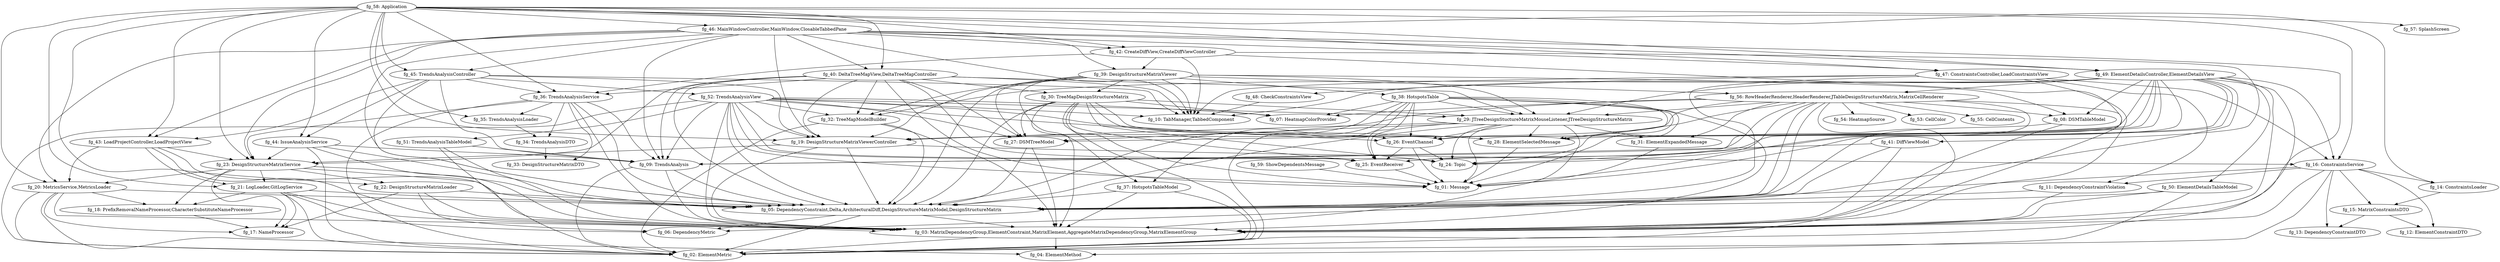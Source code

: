 digraph G { 
"fg_03: MatrixDependencyGroup,ElementConstraint,MatrixElement,AggregateMatrixDependencyGroup,MatrixElementGroup" -> "fg_02: ElementMetric"; 
"fg_03: MatrixDependencyGroup,ElementConstraint,MatrixElement,AggregateMatrixDependencyGroup,MatrixElementGroup" -> "fg_04: ElementMethod"; 
"fg_05: DependencyConstraint,Delta,ArchitecturalDiff,DesignStructureMatrixModel,DesignStructureMatrix" -> "fg_02: ElementMetric"; 
"fg_05: DependencyConstraint,Delta,ArchitecturalDiff,DesignStructureMatrixModel,DesignStructureMatrix" -> "fg_06: DependencyMetric"; 
"fg_05: DependencyConstraint,Delta,ArchitecturalDiff,DesignStructureMatrixModel,DesignStructureMatrix" -> "fg_03: MatrixDependencyGroup,ElementConstraint,MatrixElement,AggregateMatrixDependencyGroup,MatrixElementGroup"; 
"fg_08: DSMTableModel" -> "fg_05: DependencyConstraint,Delta,ArchitecturalDiff,DesignStructureMatrixModel,DesignStructureMatrix"; 
"fg_08: DSMTableModel" -> "fg_03: MatrixDependencyGroup,ElementConstraint,MatrixElement,AggregateMatrixDependencyGroup,MatrixElementGroup"; 
"fg_09: TrendsAnalysis" -> "fg_02: ElementMetric"; 
"fg_09: TrendsAnalysis" -> "fg_05: DependencyConstraint,Delta,ArchitecturalDiff,DesignStructureMatrixModel,DesignStructureMatrix"; 
"fg_09: TrendsAnalysis" -> "fg_03: MatrixDependencyGroup,ElementConstraint,MatrixElement,AggregateMatrixDependencyGroup,MatrixElementGroup"; 
"fg_11: DependencyConstraintViolation" -> "fg_05: DependencyConstraint,Delta,ArchitecturalDiff,DesignStructureMatrixModel,DesignStructureMatrix"; 
"fg_11: DependencyConstraintViolation" -> "fg_03: MatrixDependencyGroup,ElementConstraint,MatrixElement,AggregateMatrixDependencyGroup,MatrixElementGroup"; 
"fg_14: ConstraintsLoader" -> "fg_15: MatrixConstraintsDTO"; 
"fg_15: MatrixConstraintsDTO" -> "fg_13: DependencyConstraintDTO"; 
"fg_15: MatrixConstraintsDTO" -> "fg_12: ElementConstraintDTO"; 
"fg_16: ConstraintsService" -> "fg_13: DependencyConstraintDTO"; 
"fg_16: ConstraintsService" -> "fg_15: MatrixConstraintsDTO"; 
"fg_16: ConstraintsService" -> "fg_05: DependencyConstraint,Delta,ArchitecturalDiff,DesignStructureMatrixModel,DesignStructureMatrix"; 
"fg_16: ConstraintsService" -> "fg_02: ElementMetric"; 
"fg_16: ConstraintsService" -> "fg_12: ElementConstraintDTO"; 
"fg_16: ConstraintsService" -> "fg_14: ConstraintsLoader"; 
"fg_16: ConstraintsService" -> "fg_03: MatrixDependencyGroup,ElementConstraint,MatrixElement,AggregateMatrixDependencyGroup,MatrixElementGroup"; 
"fg_16: ConstraintsService" -> "fg_11: DependencyConstraintViolation"; 
"fg_18: PrefixRemovalNameProcessor,CharacterSubstituteNameProcessor" -> "fg_17: NameProcessor"; 
"fg_19: DesignStructureMatrixViewerController" -> "fg_05: DependencyConstraint,Delta,ArchitecturalDiff,DesignStructureMatrixModel,DesignStructureMatrix"; 
"fg_19: DesignStructureMatrixViewerController" -> "fg_16: ConstraintsService"; 
"fg_19: DesignStructureMatrixViewerController" -> "fg_23: DesignStructureMatrixService"; 
"fg_19: DesignStructureMatrixViewerController" -> "fg_03: MatrixDependencyGroup,ElementConstraint,MatrixElement,AggregateMatrixDependencyGroup,MatrixElementGroup"; 
"fg_20: MetricsService,MetricsLoader" -> "fg_05: DependencyConstraint,Delta,ArchitecturalDiff,DesignStructureMatrixModel,DesignStructureMatrix"; 
"fg_20: MetricsService,MetricsLoader" -> "fg_02: ElementMetric"; 
"fg_20: MetricsService,MetricsLoader" -> "fg_18: PrefixRemovalNameProcessor,CharacterSubstituteNameProcessor"; 
"fg_20: MetricsService,MetricsLoader" -> "fg_17: NameProcessor"; 
"fg_20: MetricsService,MetricsLoader" -> "fg_04: ElementMethod"; 
"fg_20: MetricsService,MetricsLoader" -> "fg_03: MatrixDependencyGroup,ElementConstraint,MatrixElement,AggregateMatrixDependencyGroup,MatrixElementGroup"; 
"fg_21: LogLoader,GitLogService" -> "fg_02: ElementMetric"; 
"fg_21: LogLoader,GitLogService" -> "fg_05: DependencyConstraint,Delta,ArchitecturalDiff,DesignStructureMatrixModel,DesignStructureMatrix"; 
"fg_21: LogLoader,GitLogService" -> "fg_06: DependencyMetric"; 
"fg_21: LogLoader,GitLogService" -> "fg_18: PrefixRemovalNameProcessor,CharacterSubstituteNameProcessor"; 
"fg_21: LogLoader,GitLogService" -> "fg_17: NameProcessor"; 
"fg_21: LogLoader,GitLogService" -> "fg_03: MatrixDependencyGroup,ElementConstraint,MatrixElement,AggregateMatrixDependencyGroup,MatrixElementGroup"; 
"fg_22: DesignStructureMatrixLoader" -> "fg_05: DependencyConstraint,Delta,ArchitecturalDiff,DesignStructureMatrixModel,DesignStructureMatrix"; 
"fg_22: DesignStructureMatrixLoader" -> "fg_06: DependencyMetric"; 
"fg_22: DesignStructureMatrixLoader" -> "fg_17: NameProcessor"; 
"fg_22: DesignStructureMatrixLoader" -> "fg_03: MatrixDependencyGroup,ElementConstraint,MatrixElement,AggregateMatrixDependencyGroup,MatrixElementGroup"; 
"fg_23: DesignStructureMatrixService" -> "fg_05: DependencyConstraint,Delta,ArchitecturalDiff,DesignStructureMatrixModel,DesignStructureMatrix"; 
"fg_23: DesignStructureMatrixService" -> "fg_18: PrefixRemovalNameProcessor,CharacterSubstituteNameProcessor"; 
"fg_23: DesignStructureMatrixService" -> "fg_17: NameProcessor"; 
"fg_23: DesignStructureMatrixService" -> "fg_21: LogLoader,GitLogService"; 
"fg_23: DesignStructureMatrixService" -> "fg_22: DesignStructureMatrixLoader"; 
"fg_23: DesignStructureMatrixService" -> "fg_03: MatrixDependencyGroup,ElementConstraint,MatrixElement,AggregateMatrixDependencyGroup,MatrixElementGroup"; 
"fg_23: DesignStructureMatrixService" -> "fg_20: MetricsService,MetricsLoader"; 
"fg_25: EventReceiver" -> "fg_01: Message"; 
"fg_26: EventChannel" -> "fg_25: EventReceiver"; 
"fg_26: EventChannel" -> "fg_24: Topic"; 
"fg_26: EventChannel" -> "fg_01: Message"; 
"fg_27: DSMTreeModel" -> "fg_05: DependencyConstraint,Delta,ArchitecturalDiff,DesignStructureMatrixModel,DesignStructureMatrix"; 
"fg_27: DSMTreeModel" -> "fg_03: MatrixDependencyGroup,ElementConstraint,MatrixElement,AggregateMatrixDependencyGroup,MatrixElementGroup"; 
"fg_28: ElementSelectedMessage" -> "fg_01: Message"; 
"fg_29: JTreeDesignStuctureMatrixMouseListener,JTreeDesignStructureMatrix" -> "fg_28: ElementSelectedMessage"; 
"fg_29: JTreeDesignStuctureMatrixMouseListener,JTreeDesignStructureMatrix" -> "fg_05: DependencyConstraint,Delta,ArchitecturalDiff,DesignStructureMatrixModel,DesignStructureMatrix"; 
"fg_29: JTreeDesignStuctureMatrixMouseListener,JTreeDesignStructureMatrix" -> "fg_25: EventReceiver"; 
"fg_29: JTreeDesignStuctureMatrixMouseListener,JTreeDesignStructureMatrix" -> "fg_19: DesignStructureMatrixViewerController"; 
"fg_29: JTreeDesignStuctureMatrixMouseListener,JTreeDesignStructureMatrix" -> "fg_27: DSMTreeModel"; 
"fg_29: JTreeDesignStuctureMatrixMouseListener,JTreeDesignStructureMatrix" -> "fg_26: EventChannel"; 
"fg_29: JTreeDesignStuctureMatrixMouseListener,JTreeDesignStructureMatrix" -> "fg_03: MatrixDependencyGroup,ElementConstraint,MatrixElement,AggregateMatrixDependencyGroup,MatrixElementGroup"; 
"fg_29: JTreeDesignStuctureMatrixMouseListener,JTreeDesignStructureMatrix" -> "fg_31: ElementExpandedMessage"; 
"fg_29: JTreeDesignStuctureMatrixMouseListener,JTreeDesignStructureMatrix" -> "fg_01: Message"; 
"fg_29: JTreeDesignStuctureMatrixMouseListener,JTreeDesignStructureMatrix" -> "fg_24: Topic"; 
"fg_30: TreeMapDesignStructureMatrix" -> "fg_05: DependencyConstraint,Delta,ArchitecturalDiff,DesignStructureMatrixModel,DesignStructureMatrix"; 
"fg_30: TreeMapDesignStructureMatrix" -> "fg_02: ElementMetric"; 
"fg_30: TreeMapDesignStructureMatrix" -> "fg_28: ElementSelectedMessage"; 
"fg_30: TreeMapDesignStructureMatrix" -> "fg_29: JTreeDesignStuctureMatrixMouseListener,JTreeDesignStructureMatrix"; 
"fg_30: TreeMapDesignStructureMatrix" -> "fg_25: EventReceiver"; 
"fg_30: TreeMapDesignStructureMatrix" -> "fg_27: DSMTreeModel"; 
"fg_30: TreeMapDesignStructureMatrix" -> "fg_26: EventChannel"; 
"fg_30: TreeMapDesignStructureMatrix" -> "fg_07: HeatmapColorProvider"; 
"fg_30: TreeMapDesignStructureMatrix" -> "fg_01: Message"; 
"fg_30: TreeMapDesignStructureMatrix" -> "fg_24: Topic"; 
"fg_30: TreeMapDesignStructureMatrix" -> "fg_03: MatrixDependencyGroup,ElementConstraint,MatrixElement,AggregateMatrixDependencyGroup,MatrixElementGroup"; 
"fg_31: ElementExpandedMessage" -> "fg_01: Message"; 
"fg_32: TreeMapModelBuilder" -> "fg_02: ElementMetric"; 
"fg_32: TreeMapModelBuilder" -> "fg_05: DependencyConstraint,Delta,ArchitecturalDiff,DesignStructureMatrixModel,DesignStructureMatrix"; 
"fg_32: TreeMapModelBuilder" -> "fg_03: MatrixDependencyGroup,ElementConstraint,MatrixElement,AggregateMatrixDependencyGroup,MatrixElementGroup"; 
"fg_34: TrendsAnalysisDTO" -> "fg_33: DesignStructureMatrixDTO"; 
"fg_35: TrendsAnalysisLoader" -> "fg_34: TrendsAnalysisDTO"; 
"fg_36: TrendsAnalysisService" -> "fg_35: TrendsAnalysisLoader"; 
"fg_36: TrendsAnalysisService" -> "fg_02: ElementMetric"; 
"fg_36: TrendsAnalysisService" -> "fg_05: DependencyConstraint,Delta,ArchitecturalDiff,DesignStructureMatrixModel,DesignStructureMatrix"; 
"fg_36: TrendsAnalysisService" -> "fg_09: TrendsAnalysis"; 
"fg_36: TrendsAnalysisService" -> "fg_33: DesignStructureMatrixDTO"; 
"fg_36: TrendsAnalysisService" -> "fg_34: TrendsAnalysisDTO"; 
"fg_36: TrendsAnalysisService" -> "fg_23: DesignStructureMatrixService"; 
"fg_36: TrendsAnalysisService" -> "fg_03: MatrixDependencyGroup,ElementConstraint,MatrixElement,AggregateMatrixDependencyGroup,MatrixElementGroup"; 
"fg_37: HotspotsTableModel" -> "fg_05: DependencyConstraint,Delta,ArchitecturalDiff,DesignStructureMatrixModel,DesignStructureMatrix"; 
"fg_37: HotspotsTableModel" -> "fg_02: ElementMetric"; 
"fg_37: HotspotsTableModel" -> "fg_03: MatrixDependencyGroup,ElementConstraint,MatrixElement,AggregateMatrixDependencyGroup,MatrixElementGroup"; 
"fg_38: HotspotsTable" -> "fg_02: ElementMetric"; 
"fg_38: HotspotsTable" -> "fg_28: ElementSelectedMessage"; 
"fg_38: HotspotsTable" -> "fg_05: DependencyConstraint,Delta,ArchitecturalDiff,DesignStructureMatrixModel,DesignStructureMatrix"; 
"fg_38: HotspotsTable" -> "fg_29: JTreeDesignStuctureMatrixMouseListener,JTreeDesignStructureMatrix"; 
"fg_38: HotspotsTable" -> "fg_25: EventReceiver"; 
"fg_38: HotspotsTable" -> "fg_37: HotspotsTableModel"; 
"fg_38: HotspotsTable" -> "fg_07: HeatmapColorProvider"; 
"fg_38: HotspotsTable" -> "fg_26: EventChannel"; 
"fg_38: HotspotsTable" -> "fg_24: Topic"; 
"fg_38: HotspotsTable" -> "fg_01: Message"; 
"fg_38: HotspotsTable" -> "fg_03: MatrixDependencyGroup,ElementConstraint,MatrixElement,AggregateMatrixDependencyGroup,MatrixElementGroup"; 
"fg_39: DesignStructureMatrixViewer" -> "fg_05: DependencyConstraint,Delta,ArchitecturalDiff,DesignStructureMatrixModel,DesignStructureMatrix"; 
"fg_39: DesignStructureMatrixViewer" -> "fg_56: RowHeaderRenderer,HeaderRenderer,JTableDesignStructureMatrix,MatrixCellRenderer"; 
"fg_39: DesignStructureMatrixViewer" -> "fg_30: TreeMapDesignStructureMatrix"; 
"fg_39: DesignStructureMatrixViewer" -> "fg_29: JTreeDesignStuctureMatrixMouseListener,JTreeDesignStructureMatrix"; 
"fg_39: DesignStructureMatrixViewer" -> "fg_38: HotspotsTable"; 
"fg_39: DesignStructureMatrixViewer" -> "fg_08: DSMTableModel"; 
"fg_39: DesignStructureMatrixViewer" -> "fg_19: DesignStructureMatrixViewerController"; 
"fg_39: DesignStructureMatrixViewer" -> "fg_27: DSMTreeModel"; 
"fg_39: DesignStructureMatrixViewer" -> "fg_37: HotspotsTableModel"; 
"fg_39: DesignStructureMatrixViewer" -> "fg_10: TabManager,TabbedComponent"; 
"fg_39: DesignStructureMatrixViewer" -> "fg_32: TreeMapModelBuilder"; 
"fg_40: DeltaTreeMapView,DeltaTreeMapController" -> "fg_05: DependencyConstraint,Delta,ArchitecturalDiff,DesignStructureMatrixModel,DesignStructureMatrix"; 
"fg_40: DeltaTreeMapView,DeltaTreeMapController" -> "fg_30: TreeMapDesignStructureMatrix"; 
"fg_40: DeltaTreeMapView,DeltaTreeMapController" -> "fg_29: JTreeDesignStuctureMatrixMouseListener,JTreeDesignStructureMatrix"; 
"fg_40: DeltaTreeMapView,DeltaTreeMapController" -> "fg_09: TrendsAnalysis"; 
"fg_40: DeltaTreeMapView,DeltaTreeMapController" -> "fg_19: DesignStructureMatrixViewerController"; 
"fg_40: DeltaTreeMapView,DeltaTreeMapController" -> "fg_25: EventReceiver"; 
"fg_40: DeltaTreeMapView,DeltaTreeMapController" -> "fg_27: DSMTreeModel"; 
"fg_40: DeltaTreeMapView,DeltaTreeMapController" -> "fg_36: TrendsAnalysisService"; 
"fg_40: DeltaTreeMapView,DeltaTreeMapController" -> "fg_23: DesignStructureMatrixService"; 
"fg_40: DeltaTreeMapView,DeltaTreeMapController" -> "fg_10: TabManager,TabbedComponent"; 
"fg_40: DeltaTreeMapView,DeltaTreeMapController" -> "fg_32: TreeMapModelBuilder"; 
"fg_40: DeltaTreeMapView,DeltaTreeMapController" -> "fg_01: Message"; 
"fg_41: DiffViewModel" -> "fg_05: DependencyConstraint,Delta,ArchitecturalDiff,DesignStructureMatrixModel,DesignStructureMatrix"; 
"fg_41: DiffViewModel" -> "fg_09: TrendsAnalysis"; 
"fg_41: DiffViewModel" -> "fg_03: MatrixDependencyGroup,ElementConstraint,MatrixElement,AggregateMatrixDependencyGroup,MatrixElementGroup"; 
"fg_42: CreateDiffView,CreateDiffViewController" -> "fg_09: TrendsAnalysis"; 
"fg_42: CreateDiffView,CreateDiffViewController" -> "fg_36: TrendsAnalysisService"; 
"fg_42: CreateDiffView,CreateDiffViewController" -> "fg_41: DiffViewModel"; 
"fg_42: CreateDiffView,CreateDiffViewController" -> "fg_10: TabManager,TabbedComponent"; 
"fg_42: CreateDiffView,CreateDiffViewController" -> "fg_39: DesignStructureMatrixViewer"; 
"fg_43: LoadProjectController,LoadProjectView" -> "fg_05: DependencyConstraint,Delta,ArchitecturalDiff,DesignStructureMatrixModel,DesignStructureMatrix"; 
"fg_43: LoadProjectController,LoadProjectView" -> "fg_21: LogLoader,GitLogService"; 
"fg_43: LoadProjectController,LoadProjectView" -> "fg_23: DesignStructureMatrixService"; 
"fg_43: LoadProjectController,LoadProjectView" -> "fg_03: MatrixDependencyGroup,ElementConstraint,MatrixElement,AggregateMatrixDependencyGroup,MatrixElementGroup"; 
"fg_43: LoadProjectController,LoadProjectView" -> "fg_20: MetricsService,MetricsLoader"; 
"fg_44: IssueAnalysisService" -> "fg_05: DependencyConstraint,Delta,ArchitecturalDiff,DesignStructureMatrixModel,DesignStructureMatrix"; 
"fg_44: IssueAnalysisService" -> "fg_02: ElementMetric"; 
"fg_44: IssueAnalysisService" -> "fg_09: TrendsAnalysis"; 
"fg_44: IssueAnalysisService" -> "fg_23: DesignStructureMatrixService"; 
"fg_44: IssueAnalysisService" -> "fg_03: MatrixDependencyGroup,ElementConstraint,MatrixElement,AggregateMatrixDependencyGroup,MatrixElementGroup"; 
"fg_45: TrendsAnalysisController" -> "fg_05: DependencyConstraint,Delta,ArchitecturalDiff,DesignStructureMatrixModel,DesignStructureMatrix"; 
"fg_45: TrendsAnalysisController" -> "fg_09: TrendsAnalysis"; 
"fg_45: TrendsAnalysisController" -> "fg_52: TrendsAnalysisView"; 
"fg_45: TrendsAnalysisController" -> "fg_19: DesignStructureMatrixViewerController"; 
"fg_45: TrendsAnalysisController" -> "fg_36: TrendsAnalysisService"; 
"fg_45: TrendsAnalysisController" -> "fg_10: TabManager,TabbedComponent"; 
"fg_45: TrendsAnalysisController" -> "fg_44: IssueAnalysisService"; 
"fg_45: TrendsAnalysisController" -> "fg_43: LoadProjectController,LoadProjectView"; 
"fg_46: MainWindowController,MainWindow,ClosableTabbedPane" -> "fg_19: DesignStructureMatrixViewerController"; 
"fg_46: MainWindowController,MainWindow,ClosableTabbedPane" -> "fg_10: TabManager,TabbedComponent"; 
"fg_46: MainWindowController,MainWindow,ClosableTabbedPane" -> "fg_45: TrendsAnalysisController"; 
"fg_46: MainWindowController,MainWindow,ClosableTabbedPane" -> "fg_43: LoadProjectController,LoadProjectView"; 
"fg_46: MainWindowController,MainWindow,ClosableTabbedPane" -> "fg_42: CreateDiffView,CreateDiffViewController"; 
"fg_46: MainWindowController,MainWindow,ClosableTabbedPane" -> "fg_49: ElementDetailsController,ElementDetailsView"; 
"fg_46: MainWindowController,MainWindow,ClosableTabbedPane" -> "fg_47: ConstraintsController,LoadConstraintsView"; 
"fg_46: MainWindowController,MainWindow,ClosableTabbedPane" -> "fg_05: DependencyConstraint,Delta,ArchitecturalDiff,DesignStructureMatrixModel,DesignStructureMatrix"; 
"fg_46: MainWindowController,MainWindow,ClosableTabbedPane" -> "fg_09: TrendsAnalysis"; 
"fg_46: MainWindowController,MainWindow,ClosableTabbedPane" -> "fg_23: DesignStructureMatrixService"; 
"fg_46: MainWindowController,MainWindow,ClosableTabbedPane" -> "fg_39: DesignStructureMatrixViewer"; 
"fg_46: MainWindowController,MainWindow,ClosableTabbedPane" -> "fg_20: MetricsService,MetricsLoader"; 
"fg_46: MainWindowController,MainWindow,ClosableTabbedPane" -> "fg_03: MatrixDependencyGroup,ElementConstraint,MatrixElement,AggregateMatrixDependencyGroup,MatrixElementGroup"; 
"fg_46: MainWindowController,MainWindow,ClosableTabbedPane" -> "fg_40: DeltaTreeMapView,DeltaTreeMapController"; 
"fg_47: ConstraintsController,LoadConstraintsView" -> "fg_05: DependencyConstraint,Delta,ArchitecturalDiff,DesignStructureMatrixModel,DesignStructureMatrix"; 
"fg_47: ConstraintsController,LoadConstraintsView" -> "fg_16: ConstraintsService"; 
"fg_47: ConstraintsController,LoadConstraintsView" -> "fg_10: TabManager,TabbedComponent"; 
"fg_47: ConstraintsController,LoadConstraintsView" -> "fg_48: CheckConstraintsView"; 
"fg_47: ConstraintsController,LoadConstraintsView" -> "fg_03: MatrixDependencyGroup,ElementConstraint,MatrixElement,AggregateMatrixDependencyGroup,MatrixElementGroup"; 
"fg_47: ConstraintsController,LoadConstraintsView" -> "fg_11: DependencyConstraintViolation"; 
"fg_48: CheckConstraintsView" -> "fg_10: TabManager,TabbedComponent"; 
"fg_49: ElementDetailsController,ElementDetailsView" -> "fg_02: ElementMetric"; 
"fg_49: ElementDetailsController,ElementDetailsView" -> "fg_56: RowHeaderRenderer,HeaderRenderer,JTableDesignStructureMatrix,MatrixCellRenderer"; 
"fg_49: ElementDetailsController,ElementDetailsView" -> "fg_29: JTreeDesignStuctureMatrixMouseListener,JTreeDesignStructureMatrix"; 
"fg_49: ElementDetailsController,ElementDetailsView" -> "fg_08: DSMTableModel"; 
"fg_49: ElementDetailsController,ElementDetailsView" -> "fg_25: EventReceiver"; 
"fg_49: ElementDetailsController,ElementDetailsView" -> "fg_16: ConstraintsService"; 
"fg_49: ElementDetailsController,ElementDetailsView" -> "fg_19: DesignStructureMatrixViewerController"; 
"fg_49: ElementDetailsController,ElementDetailsView" -> "fg_10: TabManager,TabbedComponent"; 
"fg_49: ElementDetailsController,ElementDetailsView" -> "fg_26: EventChannel"; 
"fg_49: ElementDetailsController,ElementDetailsView" -> "fg_32: TreeMapModelBuilder"; 
"fg_49: ElementDetailsController,ElementDetailsView" -> "fg_01: Message"; 
"fg_49: ElementDetailsController,ElementDetailsView" -> "fg_05: DependencyConstraint,Delta,ArchitecturalDiff,DesignStructureMatrixModel,DesignStructureMatrix"; 
"fg_49: ElementDetailsController,ElementDetailsView" -> "fg_28: ElementSelectedMessage"; 
"fg_49: ElementDetailsController,ElementDetailsView" -> "fg_27: DSMTreeModel"; 
"fg_49: ElementDetailsController,ElementDetailsView" -> "fg_50: ElementDetailsTableModel"; 
"fg_49: ElementDetailsController,ElementDetailsView" -> "fg_24: Topic"; 
"fg_49: ElementDetailsController,ElementDetailsView" -> "fg_03: MatrixDependencyGroup,ElementConstraint,MatrixElement,AggregateMatrixDependencyGroup,MatrixElementGroup"; 
"fg_50: ElementDetailsTableModel" -> "fg_05: DependencyConstraint,Delta,ArchitecturalDiff,DesignStructureMatrixModel,DesignStructureMatrix"; 
"fg_50: ElementDetailsTableModel" -> "fg_04: ElementMethod"; 
"fg_50: ElementDetailsTableModel" -> "fg_03: MatrixDependencyGroup,ElementConstraint,MatrixElement,AggregateMatrixDependencyGroup,MatrixElementGroup"; 
"fg_51: TrendsAnalysisTableModel" -> "fg_02: ElementMetric"; 
"fg_51: TrendsAnalysisTableModel" -> "fg_09: TrendsAnalysis"; 
"fg_51: TrendsAnalysisTableModel" -> "fg_03: MatrixDependencyGroup,ElementConstraint,MatrixElement,AggregateMatrixDependencyGroup,MatrixElementGroup"; 
"fg_52: TrendsAnalysisView" -> "fg_02: ElementMetric"; 
"fg_52: TrendsAnalysisView" -> "fg_29: JTreeDesignStuctureMatrixMouseListener,JTreeDesignStructureMatrix"; 
"fg_52: TrendsAnalysisView" -> "fg_25: EventReceiver"; 
"fg_52: TrendsAnalysisView" -> "fg_19: DesignStructureMatrixViewerController"; 
"fg_52: TrendsAnalysisView" -> "fg_10: TabManager,TabbedComponent"; 
"fg_52: TrendsAnalysisView" -> "fg_51: TrendsAnalysisTableModel"; 
"fg_52: TrendsAnalysisView" -> "fg_32: TreeMapModelBuilder"; 
"fg_52: TrendsAnalysisView" -> "fg_26: EventChannel"; 
"fg_52: TrendsAnalysisView" -> "fg_01: Message"; 
"fg_52: TrendsAnalysisView" -> "fg_28: ElementSelectedMessage"; 
"fg_52: TrendsAnalysisView" -> "fg_05: DependencyConstraint,Delta,ArchitecturalDiff,DesignStructureMatrixModel,DesignStructureMatrix"; 
"fg_52: TrendsAnalysisView" -> "fg_09: TrendsAnalysis"; 
"fg_52: TrendsAnalysisView" -> "fg_27: DSMTreeModel"; 
"fg_52: TrendsAnalysisView" -> "fg_07: HeatmapColorProvider"; 
"fg_52: TrendsAnalysisView" -> "fg_03: MatrixDependencyGroup,ElementConstraint,MatrixElement,AggregateMatrixDependencyGroup,MatrixElementGroup"; 
"fg_52: TrendsAnalysisView" -> "fg_24: Topic"; 
"fg_56: RowHeaderRenderer,HeaderRenderer,JTableDesignStructureMatrix,MatrixCellRenderer" -> "fg_02: ElementMetric"; 
"fg_56: RowHeaderRenderer,HeaderRenderer,JTableDesignStructureMatrix,MatrixCellRenderer" -> "fg_29: JTreeDesignStuctureMatrixMouseListener,JTreeDesignStructureMatrix"; 
"fg_56: RowHeaderRenderer,HeaderRenderer,JTableDesignStructureMatrix,MatrixCellRenderer" -> "fg_08: DSMTableModel"; 
"fg_56: RowHeaderRenderer,HeaderRenderer,JTableDesignStructureMatrix,MatrixCellRenderer" -> "fg_54: HeatmapSource"; 
"fg_56: RowHeaderRenderer,HeaderRenderer,JTableDesignStructureMatrix,MatrixCellRenderer" -> "fg_25: EventReceiver"; 
"fg_56: RowHeaderRenderer,HeaderRenderer,JTableDesignStructureMatrix,MatrixCellRenderer" -> "fg_19: DesignStructureMatrixViewerController"; 
"fg_56: RowHeaderRenderer,HeaderRenderer,JTableDesignStructureMatrix,MatrixCellRenderer" -> "fg_26: EventChannel"; 
"fg_56: RowHeaderRenderer,HeaderRenderer,JTableDesignStructureMatrix,MatrixCellRenderer" -> "fg_31: ElementExpandedMessage"; 
"fg_56: RowHeaderRenderer,HeaderRenderer,JTableDesignStructureMatrix,MatrixCellRenderer" -> "fg_01: Message"; 
"fg_56: RowHeaderRenderer,HeaderRenderer,JTableDesignStructureMatrix,MatrixCellRenderer" -> "fg_05: DependencyConstraint,Delta,ArchitecturalDiff,DesignStructureMatrixModel,DesignStructureMatrix"; 
"fg_56: RowHeaderRenderer,HeaderRenderer,JTableDesignStructureMatrix,MatrixCellRenderer" -> "fg_28: ElementSelectedMessage"; 
"fg_56: RowHeaderRenderer,HeaderRenderer,JTableDesignStructureMatrix,MatrixCellRenderer" -> "fg_53: CellColor"; 
"fg_56: RowHeaderRenderer,HeaderRenderer,JTableDesignStructureMatrix,MatrixCellRenderer" -> "fg_06: DependencyMetric"; 
"fg_56: RowHeaderRenderer,HeaderRenderer,JTableDesignStructureMatrix,MatrixCellRenderer" -> "fg_55: CellContents"; 
"fg_56: RowHeaderRenderer,HeaderRenderer,JTableDesignStructureMatrix,MatrixCellRenderer" -> "fg_07: HeatmapColorProvider"; 
"fg_56: RowHeaderRenderer,HeaderRenderer,JTableDesignStructureMatrix,MatrixCellRenderer" -> "fg_03: MatrixDependencyGroup,ElementConstraint,MatrixElement,AggregateMatrixDependencyGroup,MatrixElementGroup"; 
"fg_56: RowHeaderRenderer,HeaderRenderer,JTableDesignStructureMatrix,MatrixCellRenderer" -> "fg_24: Topic"; 
"fg_58: Application" -> "fg_35: TrendsAnalysisLoader"; 
"fg_58: Application" -> "fg_19: DesignStructureMatrixViewerController"; 
"fg_58: Application" -> "fg_16: ConstraintsService"; 
"fg_58: Application" -> "fg_21: LogLoader,GitLogService"; 
"fg_58: Application" -> "fg_57: SplashScreen"; 
"fg_58: Application" -> "fg_45: TrendsAnalysisController"; 
"fg_58: Application" -> "fg_43: LoadProjectController,LoadProjectView"; 
"fg_58: Application" -> "fg_42: CreateDiffView,CreateDiffViewController"; 
"fg_58: Application" -> "fg_49: ElementDetailsController,ElementDetailsView"; 
"fg_58: Application" -> "fg_47: ConstraintsController,LoadConstraintsView"; 
"fg_58: Application" -> "fg_36: TrendsAnalysisService"; 
"fg_58: Application" -> "fg_46: MainWindowController,MainWindow,ClosableTabbedPane"; 
"fg_58: Application" -> "fg_23: DesignStructureMatrixService"; 
"fg_58: Application" -> "fg_22: DesignStructureMatrixLoader"; 
"fg_58: Application" -> "fg_14: ConstraintsLoader"; 
"fg_58: Application" -> "fg_44: IssueAnalysisService"; 
"fg_58: Application" -> "fg_20: MetricsService,MetricsLoader"; 
"fg_58: Application" -> "fg_40: DeltaTreeMapView,DeltaTreeMapController"; 
"fg_59: ShowDependentsMessage" -> "fg_01: Message"; 
}